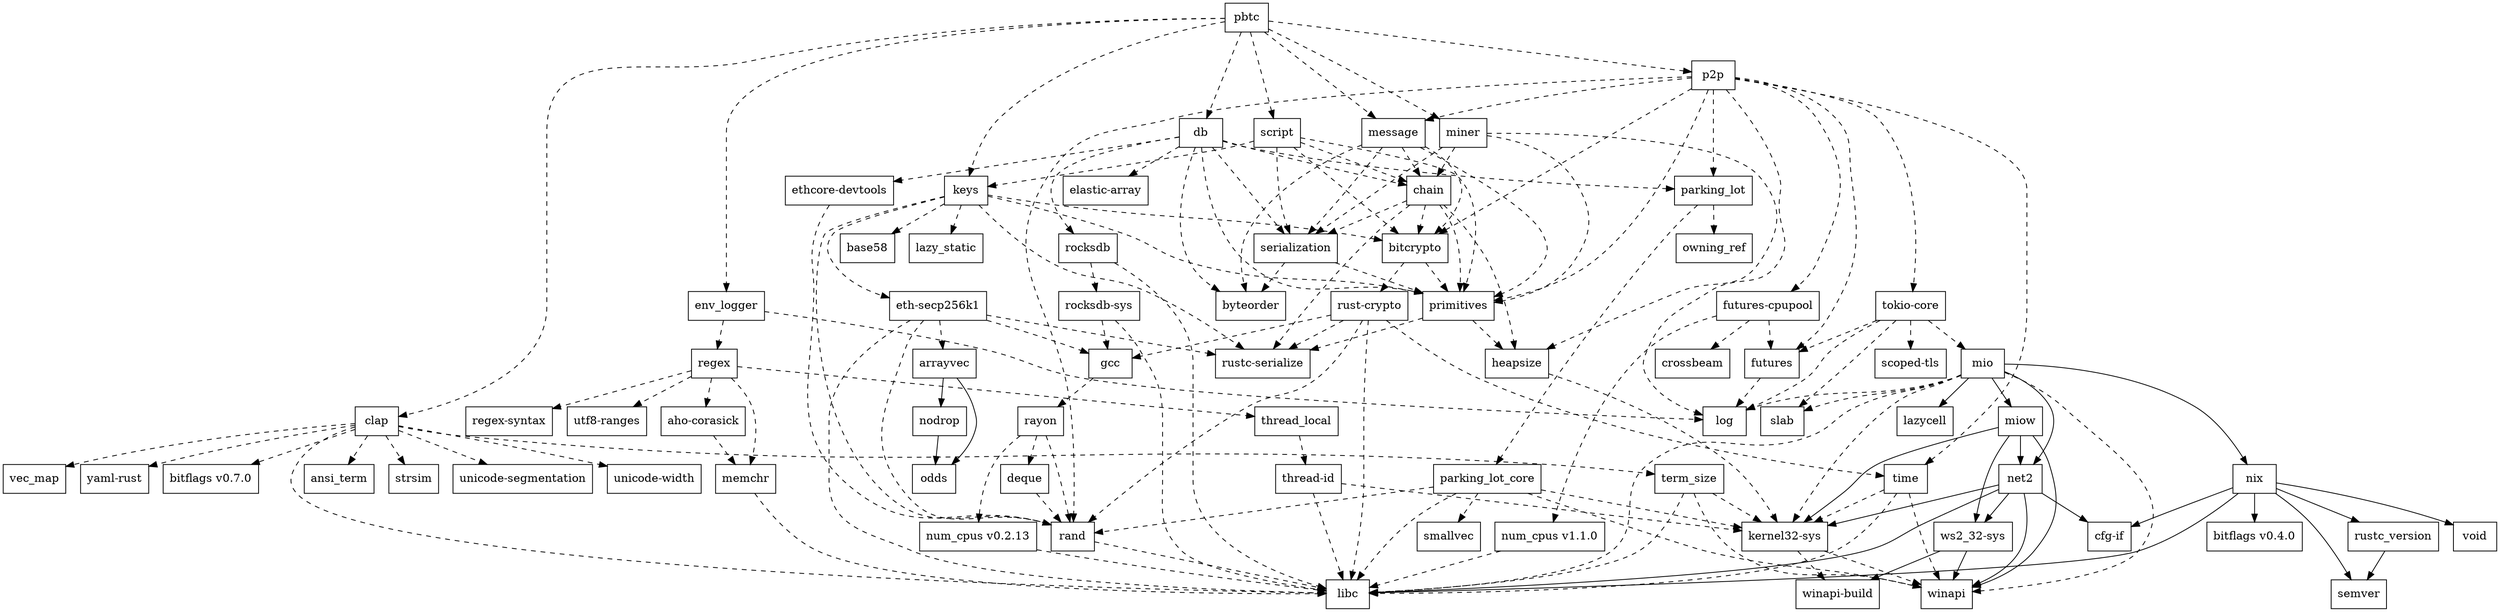 digraph dependencies {
	N0[label="pbtc",shape=box];
	N1[label="clap",shape=box];
	N2[label="db",shape=box];
	N3[label="env_logger",shape=box];
	N4[label="keys",shape=box];
	N5[label="message",shape=box];
	N6[label="miner",shape=box];
	N7[label="p2p",shape=box];
	N8[label="script",shape=box];
	N9[label="aho-corasick",shape=box];
	N10[label="memchr",shape=box];
	N11[label="ansi_term",shape=box];
	N12[label="arrayvec",shape=box];
	N13[label="nodrop",shape=box];
	N14[label="odds",shape=box];
	N15[label="base58",shape=box];
	N16[label="bitcrypto",shape=box];
	N17[label="primitives",shape=box];
	N18[label="rust-crypto",shape=box];
	N19[label="bitflags v0.4.0",shape=box];
	N20[label="bitflags v0.7.0",shape=box];
	N21[label="byteorder",shape=box];
	N22[label="cfg-if",shape=box];
	N23[label="chain",shape=box];
	N24[label="heapsize",shape=box];
	N25[label="rustc-serialize",shape=box];
	N26[label="serialization",shape=box];
	N27[label="libc",shape=box];
	N28[label="strsim",shape=box];
	N29[label="term_size",shape=box];
	N30[label="unicode-segmentation",shape=box];
	N31[label="unicode-width",shape=box];
	N32[label="vec_map",shape=box];
	N33[label="yaml-rust",shape=box];
	N34[label="crossbeam",shape=box];
	N35[label="elastic-array",shape=box];
	N36[label="ethcore-devtools",shape=box];
	N37[label="parking_lot",shape=box];
	N38[label="rocksdb",shape=box];
	N39[label="deque",shape=box];
	N40[label="rand",shape=box];
	N41[label="log",shape=box];
	N42[label="regex",shape=box];
	N43[label="eth-secp256k1",shape=box];
	N44[label="gcc",shape=box];
	N45[label="futures",shape=box];
	N46[label="futures-cpupool",shape=box];
	N47[label="num_cpus v1.1.0",shape=box];
	N48[label="rayon",shape=box];
	N49[label="kernel32-sys",shape=box];
	N50[label="winapi",shape=box];
	N51[label="winapi-build",shape=box];
	N52[label="lazy_static",shape=box];
	N53[label="lazycell",shape=box];
	N54[label="mio",shape=box];
	N55[label="miow",shape=box];
	N56[label="net2",shape=box];
	N57[label="nix",shape=box];
	N58[label="slab",shape=box];
	N59[label="ws2_32-sys",shape=box];
	N60[label="rustc_version",shape=box];
	N61[label="semver",shape=box];
	N62[label="void",shape=box];
	N63[label="num_cpus v0.2.13",shape=box];
	N64[label="owning_ref",shape=box];
	N65[label="time",shape=box];
	N66[label="tokio-core",shape=box];
	N67[label="parking_lot_core",shape=box];
	N68[label="smallvec",shape=box];
	N69[label="regex-syntax",shape=box];
	N70[label="thread_local",shape=box];
	N71[label="utf8-ranges",shape=box];
	N72[label="rocksdb-sys",shape=box];
	N73[label="scoped-tls",shape=box];
	N74[label="thread-id",shape=box];
	N0 -> N1[label="",style=dashed];
	N0 -> N2[label="",style=dashed];
	N0 -> N3[label="",style=dashed];
	N0 -> N4[label="",style=dashed];
	N0 -> N5[label="",style=dashed];
	N0 -> N6[label="",style=dashed];
	N0 -> N7[label="",style=dashed];
	N0 -> N8[label="",style=dashed];
	N1 -> N11[label="",style=dashed];
	N1 -> N20[label="",style=dashed];
	N1 -> N27[label="",style=dashed];
	N1 -> N28[label="",style=dashed];
	N1 -> N29[label="",style=dashed];
	N1 -> N30[label="",style=dashed];
	N1 -> N31[label="",style=dashed];
	N1 -> N32[label="",style=dashed];
	N1 -> N33[label="",style=dashed];
	N2 -> N17[label="",style=dashed];
	N2 -> N21[label="",style=dashed];
	N2 -> N23[label="",style=dashed];
	N2 -> N26[label="",style=dashed];
	N2 -> N35[label="",style=dashed];
	N2 -> N36[label="",style=dashed];
	N2 -> N37[label="",style=dashed];
	N2 -> N38[label="",style=dashed];
	N3 -> N41[label="",style=dashed];
	N3 -> N42[label="",style=dashed];
	N4 -> N15[label="",style=dashed];
	N4 -> N16[label="",style=dashed];
	N4 -> N17[label="",style=dashed];
	N4 -> N25[label="",style=dashed];
	N4 -> N40[label="",style=dashed];
	N4 -> N43[label="",style=dashed];
	N4 -> N52[label="",style=dashed];
	N5 -> N16[label="",style=dashed];
	N5 -> N17[label="",style=dashed];
	N5 -> N21[label="",style=dashed];
	N5 -> N23[label="",style=dashed];
	N5 -> N26[label="",style=dashed];
	N6 -> N17[label="",style=dashed];
	N6 -> N23[label="",style=dashed];
	N6 -> N24[label="",style=dashed];
	N6 -> N26[label="",style=dashed];
	N7 -> N5[label="",style=dashed];
	N7 -> N16[label="",style=dashed];
	N7 -> N17[label="",style=dashed];
	N7 -> N37[label="",style=dashed];
	N7 -> N40[label="",style=dashed];
	N7 -> N41[label="",style=dashed];
	N7 -> N45[label="",style=dashed];
	N7 -> N46[label="",style=dashed];
	N7 -> N65[label="",style=dashed];
	N7 -> N66[label="",style=dashed];
	N8 -> N4[label="",style=dashed];
	N8 -> N16[label="",style=dashed];
	N8 -> N17[label="",style=dashed];
	N8 -> N23[label="",style=dashed];
	N8 -> N26[label="",style=dashed];
	N9 -> N10[label="",style=dashed];
	N10 -> N27[label="",style=dashed];
	N12 -> N13[label=""];
	N12 -> N14[label=""];
	N13 -> N14[label=""];
	N16 -> N17[label="",style=dashed];
	N16 -> N18[label="",style=dashed];
	N17 -> N24[label="",style=dashed];
	N17 -> N25[label="",style=dashed];
	N18 -> N25[label="",style=dashed];
	N18 -> N27[label="",style=dashed];
	N18 -> N40[label="",style=dashed];
	N18 -> N44[label="",style=dashed];
	N18 -> N65[label="",style=dashed];
	N23 -> N16[label="",style=dashed];
	N23 -> N17[label="",style=dashed];
	N23 -> N24[label="",style=dashed];
	N23 -> N25[label="",style=dashed];
	N23 -> N26[label="",style=dashed];
	N24 -> N49[label="",style=dashed];
	N26 -> N17[label="",style=dashed];
	N26 -> N21[label="",style=dashed];
	N29 -> N27[label="",style=dashed];
	N29 -> N49[label="",style=dashed];
	N29 -> N50[label="",style=dashed];
	N36 -> N40[label="",style=dashed];
	N37 -> N64[label="",style=dashed];
	N37 -> N67[label="",style=dashed];
	N38 -> N27[label="",style=dashed];
	N38 -> N72[label="",style=dashed];
	N39 -> N40[label="",style=dashed];
	N40 -> N27[label="",style=dashed];
	N42 -> N9[label="",style=dashed];
	N42 -> N10[label="",style=dashed];
	N42 -> N69[label="",style=dashed];
	N42 -> N70[label="",style=dashed];
	N42 -> N71[label="",style=dashed];
	N43 -> N12[label="",style=dashed];
	N43 -> N25[label="",style=dashed];
	N43 -> N27[label="",style=dashed];
	N43 -> N40[label="",style=dashed];
	N43 -> N44[label="",style=dashed];
	N44 -> N48[label="",style=dashed];
	N45 -> N41[label="",style=dashed];
	N46 -> N34[label="",style=dashed];
	N46 -> N45[label="",style=dashed];
	N46 -> N47[label="",style=dashed];
	N47 -> N27[label="",style=dashed];
	N48 -> N39[label="",style=dashed];
	N48 -> N40[label="",style=dashed];
	N48 -> N63[label="",style=dashed];
	N49 -> N50[label="",style=dashed];
	N49 -> N51[label="",style=dashed];
	N54 -> N27[label="",style=dashed];
	N54 -> N41[label="",style=dashed];
	N54 -> N49[label="",style=dashed];
	N54 -> N50[label="",style=dashed];
	N54 -> N53[label=""];
	N54 -> N55[label=""];
	N54 -> N56[label=""];
	N54 -> N57[label=""];
	N54 -> N58[label="",style=dashed];
	N55 -> N49[label=""];
	N55 -> N50[label=""];
	N55 -> N56[label=""];
	N55 -> N59[label=""];
	N56 -> N22[label=""];
	N56 -> N27[label=""];
	N56 -> N49[label=""];
	N56 -> N50[label=""];
	N56 -> N59[label=""];
	N57 -> N19[label=""];
	N57 -> N22[label=""];
	N57 -> N27[label=""];
	N57 -> N60[label=""];
	N57 -> N61[label=""];
	N57 -> N62[label=""];
	N59 -> N50[label=""];
	N59 -> N51[label=""];
	N60 -> N61[label=""];
	N63 -> N27[label="",style=dashed];
	N65 -> N27[label="",style=dashed];
	N65 -> N49[label="",style=dashed];
	N65 -> N50[label="",style=dashed];
	N66 -> N41[label="",style=dashed];
	N66 -> N45[label="",style=dashed];
	N66 -> N54[label="",style=dashed];
	N66 -> N58[label="",style=dashed];
	N66 -> N73[label="",style=dashed];
	N67 -> N27[label="",style=dashed];
	N67 -> N40[label="",style=dashed];
	N67 -> N49[label="",style=dashed];
	N67 -> N50[label="",style=dashed];
	N67 -> N68[label="",style=dashed];
	N70 -> N74[label="",style=dashed];
	N72 -> N27[label="",style=dashed];
	N72 -> N44[label="",style=dashed];
	N74 -> N27[label="",style=dashed];
	N74 -> N49[label="",style=dashed];
}
